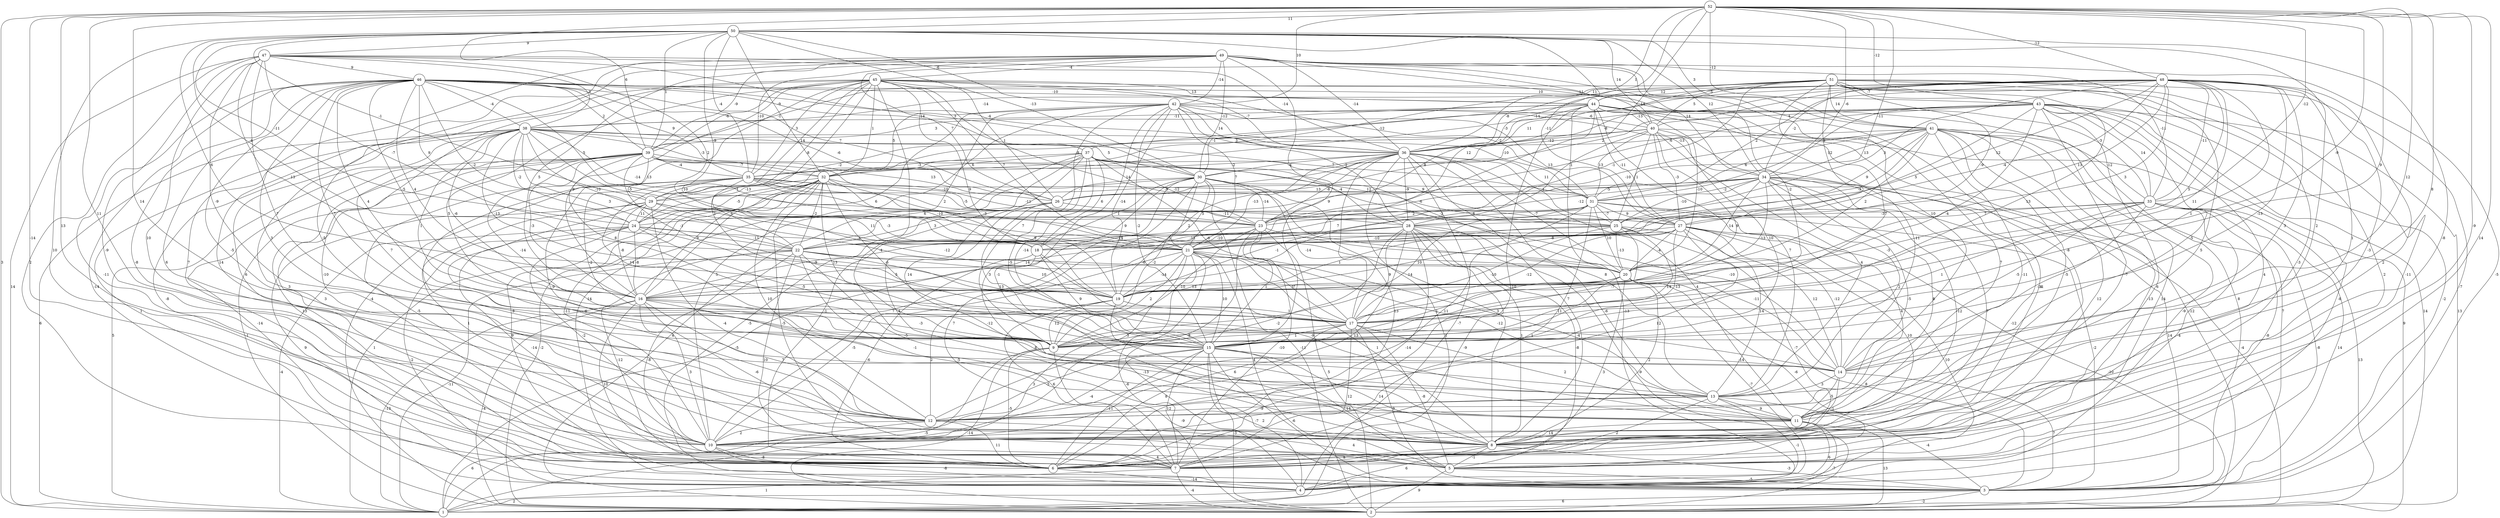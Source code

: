 graph { 
	 fontname="Helvetica,Arial,sans-serif" 
	 node [shape = circle]; 
	 52 -- 1 [label = "3"];
	 52 -- 5 [label = "14"];
	 52 -- 7 [label = "-14"];
	 52 -- 8 [label = "-9"];
	 52 -- 10 [label = "13"];
	 52 -- 12 [label = "11"];
	 52 -- 13 [label = "14"];
	 52 -- 14 [label = "8"];
	 52 -- 15 [label = "12"];
	 52 -- 17 [label = "9"];
	 52 -- 19 [label = "-9"];
	 52 -- 23 [label = "-11"];
	 52 -- 26 [label = "14"];
	 52 -- 31 [label = "-6"];
	 52 -- 33 [label = "-12"];
	 52 -- 35 [label = "11"];
	 52 -- 36 [label = "1"];
	 52 -- 39 [label = "6"];
	 52 -- 41 [label = "-12"];
	 52 -- 42 [label = "10"];
	 52 -- 43 [label = "-12"];
	 52 -- 48 [label = "-12"];
	 52 -- 50 [label = "11"];
	 51 -- 3 [label = "-7"];
	 51 -- 5 [label = "-11"];
	 51 -- 7 [label = "2"];
	 51 -- 8 [label = "-3"];
	 51 -- 9 [label = "7"];
	 51 -- 11 [label = "5"];
	 51 -- 17 [label = "13"];
	 51 -- 21 [label = "-9"];
	 51 -- 22 [label = "-1"];
	 51 -- 23 [label = "12"];
	 51 -- 27 [label = "12"];
	 51 -- 36 [label = "-8"];
	 51 -- 39 [label = "-1"];
	 51 -- 40 [label = "5"];
	 51 -- 41 [label = "14"];
	 51 -- 43 [label = "-7"];
	 51 -- 44 [label = "12"];
	 50 -- 7 [label = "10"];
	 50 -- 8 [label = "-8"];
	 50 -- 11 [label = "2"];
	 50 -- 19 [label = "6"];
	 50 -- 21 [label = "-9"];
	 50 -- 22 [label = "-4"];
	 50 -- 24 [label = "-11"];
	 50 -- 27 [label = "-11"];
	 50 -- 29 [label = "-1"];
	 50 -- 30 [label = "-13"];
	 50 -- 32 [label = "-9"];
	 50 -- 34 [label = "12"];
	 50 -- 35 [label = "-4"];
	 50 -- 39 [label = "1"];
	 50 -- 40 [label = "14"];
	 50 -- 41 [label = "3"];
	 50 -- 42 [label = "-6"];
	 50 -- 47 [label = "9"];
	 49 -- 3 [label = "-5"];
	 49 -- 6 [label = "7"];
	 49 -- 7 [label = "14"];
	 49 -- 8 [label = "-8"];
	 49 -- 12 [label = "-5"];
	 49 -- 14 [label = "10"];
	 49 -- 15 [label = "9"];
	 49 -- 16 [label = "5"];
	 49 -- 17 [label = "-2"];
	 49 -- 26 [label = "7"];
	 49 -- 30 [label = "-12"];
	 49 -- 33 [label = "-11"];
	 49 -- 35 [label = "-10"];
	 49 -- 36 [label = "-14"];
	 49 -- 39 [label = "-9"];
	 49 -- 40 [label = "-11"];
	 49 -- 42 [label = "-14"];
	 49 -- 45 [label = "-4"];
	 48 -- 9 [label = "1"];
	 48 -- 10 [label = "2"];
	 48 -- 11 [label = "-3"];
	 48 -- 13 [label = "1"];
	 48 -- 14 [label = "3"];
	 48 -- 15 [label = "-13"];
	 48 -- 17 [label = "11"];
	 48 -- 18 [label = "13"];
	 48 -- 19 [label = "5"];
	 48 -- 20 [label = "3"];
	 48 -- 22 [label = "-4"];
	 48 -- 25 [label = "12"];
	 48 -- 26 [label = "2"];
	 48 -- 28 [label = "3"];
	 48 -- 30 [label = "-8"];
	 48 -- 31 [label = "2"];
	 48 -- 33 [label = "-11"];
	 48 -- 34 [label = "-2"];
	 48 -- 35 [label = "-3"];
	 48 -- 36 [label = "-14"];
	 48 -- 38 [label = "-14"];
	 48 -- 44 [label = "-5"];
	 47 -- 1 [label = "14"];
	 47 -- 6 [label = "2"];
	 47 -- 9 [label = "-9"];
	 47 -- 10 [label = "-9"];
	 47 -- 12 [label = "10"];
	 47 -- 14 [label = "7"];
	 47 -- 16 [label = "13"];
	 47 -- 21 [label = "2"];
	 47 -- 22 [label = "-7"];
	 47 -- 30 [label = "3"];
	 47 -- 34 [label = "14"];
	 47 -- 36 [label = "-14"];
	 47 -- 38 [label = "3"];
	 47 -- 46 [label = "9"];
	 46 -- 3 [label = "-14"];
	 46 -- 7 [label = "-11"];
	 46 -- 8 [label = "6"];
	 46 -- 9 [label = "7"];
	 46 -- 10 [label = "-8"];
	 46 -- 12 [label = "-5"];
	 46 -- 13 [label = "3"];
	 46 -- 16 [label = "-5"];
	 46 -- 17 [label = "4"];
	 46 -- 18 [label = "-2"];
	 46 -- 19 [label = "4"];
	 46 -- 23 [label = "5"];
	 46 -- 24 [label = "9"];
	 46 -- 26 [label = "7"];
	 46 -- 27 [label = "-6"];
	 46 -- 35 [label = "9"];
	 46 -- 36 [label = "-4"];
	 46 -- 37 [label = "14"];
	 46 -- 38 [label = "-4"];
	 46 -- 39 [label = "2"];
	 46 -- 43 [label = "10"];
	 46 -- 44 [label = "-10"];
	 45 -- 2 [label = "-4"];
	 45 -- 6 [label = "6"];
	 45 -- 7 [label = "-10"];
	 45 -- 9 [label = "5"];
	 45 -- 11 [label = "-4"];
	 45 -- 15 [label = "1"];
	 45 -- 16 [label = "9"];
	 45 -- 19 [label = "9"];
	 45 -- 20 [label = "14"];
	 45 -- 21 [label = "7"];
	 45 -- 24 [label = "-8"];
	 45 -- 26 [label = "1"];
	 45 -- 29 [label = "14"];
	 45 -- 31 [label = "-2"];
	 45 -- 32 [label = "1"];
	 45 -- 33 [label = "-3"];
	 45 -- 35 [label = "3"];
	 45 -- 36 [label = "-7"];
	 45 -- 39 [label = "-6"];
	 45 -- 44 [label = "13"];
	 44 -- 1 [label = "-13"];
	 44 -- 2 [label = "-12"];
	 44 -- 3 [label = "8"];
	 44 -- 6 [label = "-10"];
	 44 -- 11 [label = "7"];
	 44 -- 13 [label = "7"];
	 44 -- 14 [label = "-11"];
	 44 -- 16 [label = "-6"];
	 44 -- 20 [label = "-10"];
	 44 -- 23 [label = "8"];
	 44 -- 27 [label = "-11"];
	 44 -- 30 [label = "-1"];
	 44 -- 38 [label = "-11"];
	 44 -- 39 [label = "3"];
	 44 -- 40 [label = "-13"];
	 43 -- 1 [label = "14"];
	 43 -- 2 [label = "13"];
	 43 -- 3 [label = "-2"];
	 43 -- 4 [label = "-8"];
	 43 -- 6 [label = "6"];
	 43 -- 8 [label = "4"];
	 43 -- 10 [label = "-7"];
	 43 -- 14 [label = "-5"];
	 43 -- 17 [label = "-4"];
	 43 -- 22 [label = "5"];
	 43 -- 24 [label = "-1"];
	 43 -- 33 [label = "14"];
	 43 -- 34 [label = "-9"];
	 43 -- 36 [label = "11"];
	 43 -- 37 [label = "-12"];
	 43 -- 40 [label = "4"];
	 42 -- 4 [label = "14"];
	 42 -- 8 [label = "-1"];
	 42 -- 9 [label = "7"];
	 42 -- 10 [label = "5"];
	 42 -- 15 [label = "-2"];
	 42 -- 16 [label = "6"];
	 42 -- 19 [label = "-14"];
	 42 -- 21 [label = "7"];
	 42 -- 27 [label = "13"];
	 42 -- 28 [label = "-2"];
	 42 -- 31 [label = "-10"];
	 42 -- 32 [label = "5"];
	 42 -- 34 [label = "-13"];
	 42 -- 36 [label = "14"];
	 42 -- 40 [label = "-6"];
	 41 -- 3 [label = "7"];
	 41 -- 4 [label = "-9"];
	 41 -- 5 [label = "14"];
	 41 -- 6 [label = "12"];
	 41 -- 7 [label = "-13"];
	 41 -- 11 [label = "-5"];
	 41 -- 12 [label = "-11"];
	 41 -- 20 [label = "2"];
	 41 -- 21 [label = "-3"];
	 41 -- 25 [label = "9"];
	 41 -- 28 [label = "-10"];
	 41 -- 31 [label = "6"];
	 41 -- 33 [label = "-12"];
	 41 -- 34 [label = "13"];
	 41 -- 36 [label = "-6"];
	 40 -- 2 [label = "9"];
	 40 -- 8 [label = "11"];
	 40 -- 13 [label = "4"];
	 40 -- 15 [label = "10"];
	 40 -- 16 [label = "6"];
	 40 -- 17 [label = "9"];
	 40 -- 25 [label = "1"];
	 40 -- 27 [label = "-3"];
	 40 -- 29 [label = "-2"];
	 40 -- 31 [label = "13"];
	 40 -- 32 [label = "-8"];
	 40 -- 36 [label = "-12"];
	 39 -- 1 [label = "5"];
	 39 -- 2 [label = "-1"];
	 39 -- 3 [label = "-14"];
	 39 -- 6 [label = "13"];
	 39 -- 9 [label = "-14"];
	 39 -- 10 [label = "3"];
	 39 -- 16 [label = "-3"];
	 39 -- 17 [label = "8"];
	 39 -- 19 [label = "-1"];
	 39 -- 25 [label = "12"];
	 39 -- 26 [label = "13"];
	 39 -- 28 [label = "-10"];
	 39 -- 29 [label = "13"];
	 39 -- 32 [label = "-7"];
	 39 -- 35 [label = "-4"];
	 38 -- 1 [label = "6"];
	 38 -- 4 [label = "1"];
	 38 -- 6 [label = "-8"];
	 38 -- 8 [label = "3"];
	 38 -- 14 [label = "7"];
	 38 -- 16 [label = "-6"];
	 38 -- 17 [label = "1"];
	 38 -- 19 [label = "-13"];
	 38 -- 20 [label = "3"];
	 38 -- 21 [label = "-5"];
	 38 -- 22 [label = "-10"];
	 38 -- 23 [label = "-14"];
	 38 -- 24 [label = "-2"];
	 38 -- 30 [label = "5"];
	 38 -- 31 [label = "7"];
	 38 -- 32 [label = "-3"];
	 38 -- 36 [label = "3"];
	 37 -- 2 [label = "4"];
	 37 -- 4 [label = "-5"];
	 37 -- 6 [label = "-1"];
	 37 -- 14 [label = "-5"];
	 37 -- 15 [label = "-14"];
	 37 -- 17 [label = "-6"];
	 37 -- 18 [label = "6"];
	 37 -- 20 [label = "-2"];
	 37 -- 23 [label = "-12"];
	 37 -- 24 [label = "-13"];
	 37 -- 25 [label = "9"];
	 37 -- 28 [label = "-4"];
	 37 -- 32 [label = "6"];
	 37 -- 35 [label = "-3"];
	 36 -- 1 [label = "1"];
	 36 -- 4 [label = "-7"];
	 36 -- 6 [label = "13"];
	 36 -- 8 [label = "7"];
	 36 -- 11 [label = "4"];
	 36 -- 13 [label = "8"];
	 36 -- 19 [label = "2"];
	 36 -- 20 [label = "-7"];
	 36 -- 21 [label = "-13"];
	 36 -- 23 [label = "-8"];
	 36 -- 25 [label = "1"];
	 36 -- 28 [label = "-9"];
	 36 -- 30 [label = "-4"];
	 36 -- 31 [label = "11"];
	 36 -- 32 [label = "-2"];
	 35 -- 8 [label = "8"];
	 35 -- 9 [label = "-2"];
	 35 -- 10 [label = "-5"];
	 35 -- 13 [label = "-9"];
	 35 -- 15 [label = "14"];
	 35 -- 20 [label = "9"];
	 35 -- 21 [label = "-3"];
	 35 -- 22 [label = "6"];
	 35 -- 23 [label = "2"];
	 35 -- 27 [label = "-5"];
	 35 -- 29 [label = "10"];
	 35 -- 31 [label = "13"];
	 34 -- 2 [label = "-4"];
	 34 -- 3 [label = "14"];
	 34 -- 6 [label = "-12"];
	 34 -- 8 [label = "7"];
	 34 -- 10 [label = "-12"];
	 34 -- 11 [label = "8"];
	 34 -- 12 [label = "-5"];
	 34 -- 13 [label = "2"];
	 34 -- 19 [label = "-13"];
	 34 -- 20 [label = "14"];
	 34 -- 23 [label = "-12"];
	 34 -- 25 [label = "-10"];
	 34 -- 26 [label = "-5"];
	 34 -- 29 [label = "-5"];
	 34 -- 31 [label = "-2"];
	 33 -- 2 [label = "13"];
	 33 -- 3 [label = "14"];
	 33 -- 4 [label = "-8"];
	 33 -- 5 [label = "-8"];
	 33 -- 6 [label = "-4"];
	 33 -- 9 [label = "1"];
	 33 -- 14 [label = "-14"];
	 33 -- 15 [label = "-5"];
	 33 -- 16 [label = "-3"];
	 33 -- 27 [label = "7"];
	 33 -- 28 [label = "-3"];
	 32 -- 1 [label = "1"];
	 32 -- 2 [label = "-2"];
	 32 -- 3 [label = "9"];
	 32 -- 5 [label = "-5"];
	 32 -- 9 [label = "13"];
	 32 -- 10 [label = "-11"];
	 32 -- 12 [label = "10"];
	 32 -- 15 [label = "-6"];
	 32 -- 16 [label = "9"];
	 32 -- 18 [label = "-10"];
	 32 -- 19 [label = "9"];
	 32 -- 22 [label = "-2"];
	 32 -- 24 [label = "-5"];
	 32 -- 25 [label = "-11"];
	 32 -- 29 [label = "1"];
	 31 -- 3 [label = "-2"];
	 31 -- 6 [label = "1"];
	 31 -- 9 [label = "14"];
	 31 -- 11 [label = "4"];
	 31 -- 12 [label = "11"];
	 31 -- 19 [label = "-1"];
	 31 -- 20 [label = "10"];
	 31 -- 21 [label = "7"];
	 31 -- 23 [label = "2"];
	 31 -- 25 [label = "-7"];
	 31 -- 27 [label = "9"];
	 30 -- 1 [label = "-5"];
	 30 -- 2 [label = "-11"];
	 30 -- 7 [label = "7"];
	 30 -- 8 [label = "3"];
	 30 -- 9 [label = "-2"];
	 30 -- 10 [label = "7"];
	 30 -- 14 [label = "-10"];
	 30 -- 17 [label = "-14"];
	 30 -- 18 [label = "1"];
	 30 -- 21 [label = "5"];
	 30 -- 22 [label = "6"];
	 30 -- 23 [label = "-14"];
	 30 -- 26 [label = "-7"];
	 29 -- 4 [label = "9"];
	 29 -- 8 [label = "-4"];
	 29 -- 10 [label = "1"];
	 29 -- 12 [label = "-6"];
	 29 -- 16 [label = "-8"];
	 29 -- 18 [label = "11"];
	 29 -- 19 [label = "-12"];
	 29 -- 21 [label = "-3"];
	 29 -- 24 [label = "11"];
	 28 -- 2 [label = "-9"];
	 28 -- 5 [label = "-8"];
	 28 -- 6 [label = "-14"];
	 28 -- 7 [label = "-9"];
	 28 -- 8 [label = "1"];
	 28 -- 10 [label = "13"];
	 28 -- 12 [label = "-2"];
	 28 -- 13 [label = "-6"];
	 28 -- 16 [label = "14"];
	 28 -- 17 [label = "9"];
	 28 -- 18 [label = "-5"];
	 28 -- 22 [label = "14"];
	 27 -- 2 [label = "-10"];
	 27 -- 4 [label = "10"];
	 27 -- 8 [label = "10"];
	 27 -- 12 [label = "12"];
	 27 -- 13 [label = "14"];
	 27 -- 14 [label = "-12"];
	 27 -- 15 [label = "-13"];
	 27 -- 17 [label = "-12"];
	 27 -- 18 [label = "-12"];
	 27 -- 19 [label = "10"];
	 27 -- 20 [label = "-4"];
	 27 -- 21 [label = "-8"];
	 26 -- 9 [label = "14"];
	 26 -- 11 [label = "4"];
	 26 -- 15 [label = "3"];
	 26 -- 22 [label = "3"];
	 26 -- 23 [label = "-11"];
	 25 -- 7 [label = "-7"];
	 25 -- 9 [label = "-7"];
	 25 -- 14 [label = "12"];
	 25 -- 15 [label = "14"];
	 25 -- 17 [label = "-10"];
	 25 -- 19 [label = "1"];
	 25 -- 20 [label = "-13"];
	 25 -- 21 [label = "-10"];
	 24 -- 1 [label = "-4"];
	 24 -- 4 [label = "-2"];
	 24 -- 5 [label = "-14"];
	 24 -- 10 [label = "-2"];
	 24 -- 15 [label = "-5"];
	 24 -- 16 [label = "-8"];
	 24 -- 17 [label = "5"];
	 24 -- 18 [label = "3"];
	 24 -- 22 [label = "-11"];
	 23 -- 2 [label = "5"];
	 23 -- 7 [label = "-10"];
	 23 -- 9 [label = "-10"];
	 23 -- 10 [label = "-8"];
	 23 -- 14 [label = "-11"];
	 23 -- 15 [label = "1"];
	 23 -- 16 [label = "-9"];
	 23 -- 21 [label = "-10"];
	 22 -- 1 [label = "-11"];
	 22 -- 5 [label = "10"];
	 22 -- 6 [label = "-12"];
	 22 -- 7 [label = "-8"];
	 22 -- 8 [label = "-1"];
	 22 -- 11 [label = "-5"];
	 22 -- 17 [label = "13"];
	 22 -- 19 [label = "10"];
	 22 -- 20 [label = "-6"];
	 21 -- 1 [label = "3"];
	 21 -- 2 [label = "-6"];
	 21 -- 4 [label = "-13"];
	 21 -- 5 [label = "4"];
	 21 -- 8 [label = "1"];
	 21 -- 9 [label = "2"];
	 21 -- 10 [label = "-5"];
	 21 -- 11 [label = "-4"];
	 21 -- 13 [label = "-12"];
	 21 -- 15 [label = "10"];
	 21 -- 17 [label = "7"];
	 21 -- 19 [label = "-14"];
	 20 -- 3 [label = "8"];
	 20 -- 4 [label = "-7"];
	 20 -- 5 [label = "-6"];
	 20 -- 7 [label = "3"];
	 20 -- 8 [label = "2"];
	 20 -- 9 [label = "1"];
	 20 -- 15 [label = "11"];
	 20 -- 16 [label = "13"];
	 20 -- 19 [label = "5"];
	 19 -- 7 [label = "6"];
	 19 -- 8 [label = "6"];
	 19 -- 9 [label = "12"];
	 19 -- 12 [label = "2"];
	 19 -- 17 [label = "1"];
	 18 -- 6 [label = "-6"];
	 18 -- 8 [label = "8"];
	 18 -- 11 [label = "-9"];
	 18 -- 15 [label = "9"];
	 17 -- 3 [label = "9"];
	 17 -- 5 [label = "-8"];
	 17 -- 6 [label = "8"];
	 17 -- 7 [label = "12"];
	 17 -- 9 [label = "-3"];
	 17 -- 11 [label = "2"];
	 17 -- 15 [label = "1"];
	 16 -- 1 [label = "-13"];
	 16 -- 2 [label = "-4"];
	 16 -- 7 [label = "10"];
	 16 -- 8 [label = "-6"];
	 16 -- 9 [label = "-3"];
	 16 -- 10 [label = "3"];
	 16 -- 11 [label = "-5"];
	 16 -- 12 [label = "7"];
	 16 -- 15 [label = "-12"];
	 15 -- 2 [label = "-3"];
	 15 -- 3 [label = "-6"];
	 15 -- 4 [label = "2"];
	 15 -- 5 [label = "14"];
	 15 -- 6 [label = "-11"];
	 15 -- 7 [label = "12"];
	 15 -- 8 [label = "14"];
	 15 -- 10 [label = "-4"];
	 15 -- 12 [label = "-5"];
	 15 -- 14 [label = "-14"];
	 14 -- 3 [label = "7"];
	 14 -- 8 [label = "-1"];
	 14 -- 11 [label = "-5"];
	 14 -- 13 [label = "3"];
	 13 -- 3 [label = "-4"];
	 13 -- 4 [label = "-1"];
	 13 -- 7 [label = "2"];
	 13 -- 10 [label = "-7"];
	 13 -- 11 [label = "9"];
	 13 -- 12 [label = "-9"];
	 12 -- 1 [label = "6"];
	 12 -- 5 [label = "4"];
	 12 -- 6 [label = "11"];
	 12 -- 10 [label = "2"];
	 11 -- 1 [label = "-7"];
	 11 -- 2 [label = "13"];
	 11 -- 4 [label = "6"];
	 11 -- 8 [label = "14"];
	 10 -- 4 [label = "-8"];
	 10 -- 6 [label = "-8"];
	 10 -- 7 [label = "4"];
	 9 -- 1 [label = "-5"];
	 9 -- 2 [label = "-14"];
	 9 -- 3 [label = "-9"];
	 9 -- 6 [label = "-5"];
	 8 -- 3 [label = "-3"];
	 8 -- 4 [label = "6"];
	 8 -- 5 [label = "-1"];
	 8 -- 7 [label = "8"];
	 7 -- 1 [label = "1"];
	 7 -- 2 [label = "-4"];
	 6 -- 4 [label = "-14"];
	 5 -- 2 [label = "9"];
	 5 -- 3 [label = "-5"];
	 4 -- 1 [label = "2"];
	 3 -- 1 [label = "6"];
	 3 -- 2 [label = "-2"];
	 1;
	 2;
	 3;
	 4;
	 5;
	 6;
	 7;
	 8;
	 9;
	 10;
	 11;
	 12;
	 13;
	 14;
	 15;
	 16;
	 17;
	 18;
	 19;
	 20;
	 21;
	 22;
	 23;
	 24;
	 25;
	 26;
	 27;
	 28;
	 29;
	 30;
	 31;
	 32;
	 33;
	 34;
	 35;
	 36;
	 37;
	 38;
	 39;
	 40;
	 41;
	 42;
	 43;
	 44;
	 45;
	 46;
	 47;
	 48;
	 49;
	 50;
	 51;
	 52;
}
